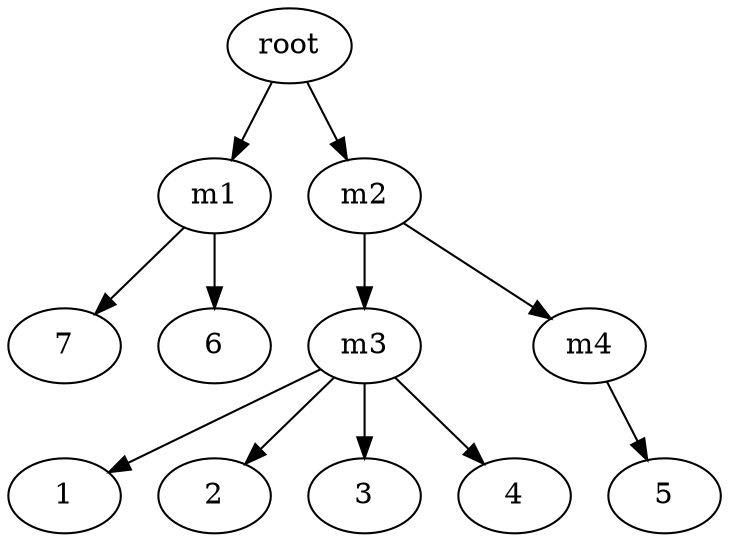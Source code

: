 digraph G
{
    root -> m1;
    root -> m2;
    m2 -> m3;
    m2 -> m4;
    m4 -> 5
    m3 -> {1 2 3 4}
    m1 -> {7 6}
}
